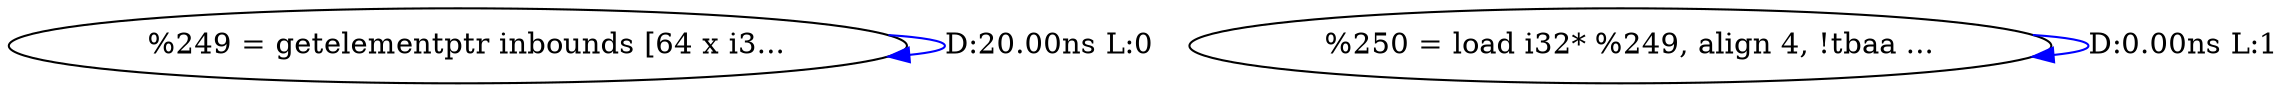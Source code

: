 digraph {
Node0x37f91b0[label="  %249 = getelementptr inbounds [64 x i3..."];
Node0x37f91b0 -> Node0x37f91b0[label="D:20.00ns L:0",color=blue];
Node0x37e9070[label="  %250 = load i32* %249, align 4, !tbaa ..."];
Node0x37e9070 -> Node0x37e9070[label="D:0.00ns L:1",color=blue];
}
